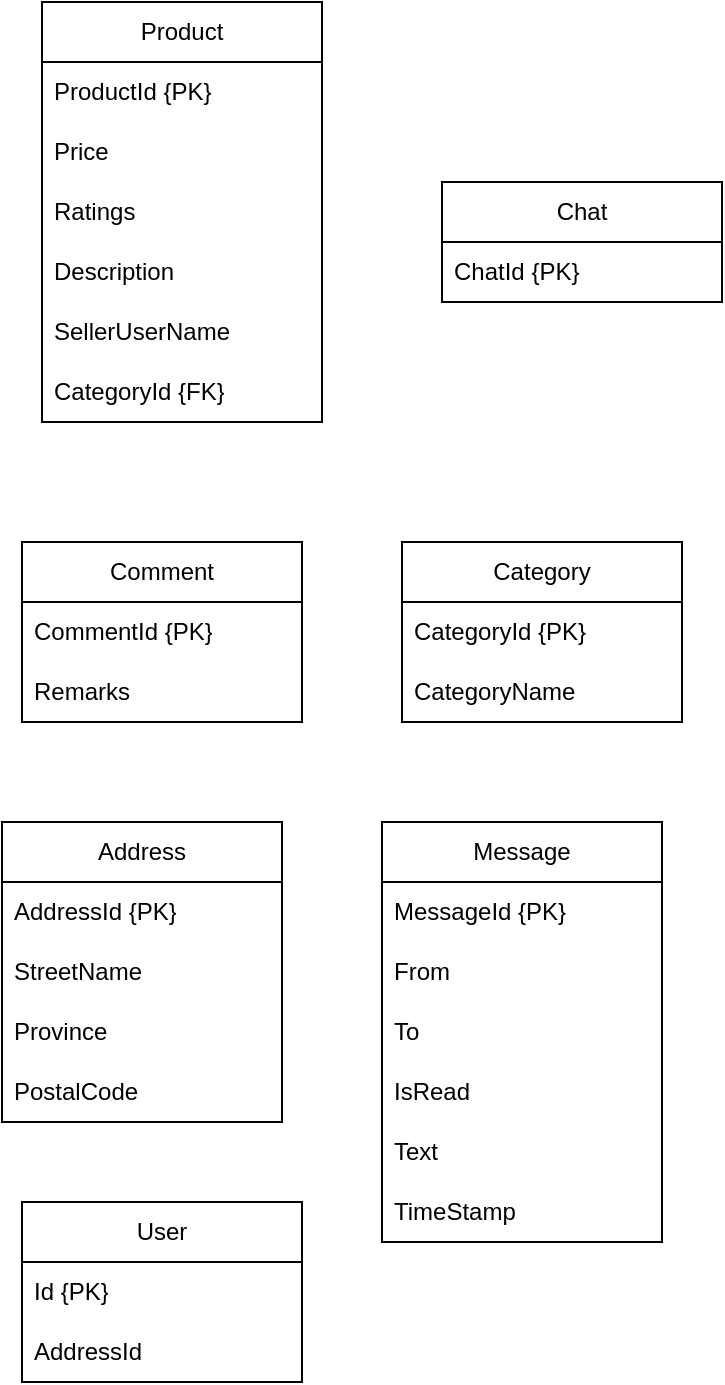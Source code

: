<mxfile version="24.6.4" type="device">
  <diagram name="Page-1" id="awvszcCyoiaaIIYue7jB">
    <mxGraphModel dx="520" dy="570" grid="1" gridSize="10" guides="1" tooltips="1" connect="1" arrows="1" fold="1" page="1" pageScale="1" pageWidth="827" pageHeight="1169" math="0" shadow="0">
      <root>
        <mxCell id="0" />
        <mxCell id="1" parent="0" />
        <mxCell id="m3iNih5AvIpFLNIZHc_x-1" value="Product" style="swimlane;fontStyle=0;childLayout=stackLayout;horizontal=1;startSize=30;horizontalStack=0;resizeParent=1;resizeParentMax=0;resizeLast=0;collapsible=1;marginBottom=0;whiteSpace=wrap;html=1;" vertex="1" parent="1">
          <mxGeometry x="50" y="70" width="140" height="210" as="geometry" />
        </mxCell>
        <mxCell id="m3iNih5AvIpFLNIZHc_x-2" value="ProductId {PK}" style="text;strokeColor=none;fillColor=none;align=left;verticalAlign=middle;spacingLeft=4;spacingRight=4;overflow=hidden;points=[[0,0.5],[1,0.5]];portConstraint=eastwest;rotatable=0;whiteSpace=wrap;html=1;" vertex="1" parent="m3iNih5AvIpFLNIZHc_x-1">
          <mxGeometry y="30" width="140" height="30" as="geometry" />
        </mxCell>
        <mxCell id="m3iNih5AvIpFLNIZHc_x-3" value="Price" style="text;strokeColor=none;fillColor=none;align=left;verticalAlign=middle;spacingLeft=4;spacingRight=4;overflow=hidden;points=[[0,0.5],[1,0.5]];portConstraint=eastwest;rotatable=0;whiteSpace=wrap;html=1;" vertex="1" parent="m3iNih5AvIpFLNIZHc_x-1">
          <mxGeometry y="60" width="140" height="30" as="geometry" />
        </mxCell>
        <mxCell id="m3iNih5AvIpFLNIZHc_x-4" value="Ratings" style="text;strokeColor=none;fillColor=none;align=left;verticalAlign=middle;spacingLeft=4;spacingRight=4;overflow=hidden;points=[[0,0.5],[1,0.5]];portConstraint=eastwest;rotatable=0;whiteSpace=wrap;html=1;" vertex="1" parent="m3iNih5AvIpFLNIZHc_x-1">
          <mxGeometry y="90" width="140" height="30" as="geometry" />
        </mxCell>
        <mxCell id="m3iNih5AvIpFLNIZHc_x-5" value="Description" style="text;strokeColor=none;fillColor=none;align=left;verticalAlign=middle;spacingLeft=4;spacingRight=4;overflow=hidden;points=[[0,0.5],[1,0.5]];portConstraint=eastwest;rotatable=0;whiteSpace=wrap;html=1;" vertex="1" parent="m3iNih5AvIpFLNIZHc_x-1">
          <mxGeometry y="120" width="140" height="30" as="geometry" />
        </mxCell>
        <mxCell id="m3iNih5AvIpFLNIZHc_x-6" value="SellerUserName" style="text;strokeColor=none;fillColor=none;align=left;verticalAlign=middle;spacingLeft=4;spacingRight=4;overflow=hidden;points=[[0,0.5],[1,0.5]];portConstraint=eastwest;rotatable=0;whiteSpace=wrap;html=1;" vertex="1" parent="m3iNih5AvIpFLNIZHc_x-1">
          <mxGeometry y="150" width="140" height="30" as="geometry" />
        </mxCell>
        <mxCell id="m3iNih5AvIpFLNIZHc_x-7" value="CategoryId {FK}" style="text;strokeColor=none;fillColor=none;align=left;verticalAlign=middle;spacingLeft=4;spacingRight=4;overflow=hidden;points=[[0,0.5],[1,0.5]];portConstraint=eastwest;rotatable=0;whiteSpace=wrap;html=1;" vertex="1" parent="m3iNih5AvIpFLNIZHc_x-1">
          <mxGeometry y="180" width="140" height="30" as="geometry" />
        </mxCell>
        <mxCell id="m3iNih5AvIpFLNIZHc_x-8" value="Comment" style="swimlane;fontStyle=0;childLayout=stackLayout;horizontal=1;startSize=30;horizontalStack=0;resizeParent=1;resizeParentMax=0;resizeLast=0;collapsible=1;marginBottom=0;whiteSpace=wrap;html=1;" vertex="1" parent="1">
          <mxGeometry x="40" y="340" width="140" height="90" as="geometry" />
        </mxCell>
        <mxCell id="m3iNih5AvIpFLNIZHc_x-9" value="CommentId {PK}" style="text;strokeColor=none;fillColor=none;align=left;verticalAlign=middle;spacingLeft=4;spacingRight=4;overflow=hidden;points=[[0,0.5],[1,0.5]];portConstraint=eastwest;rotatable=0;whiteSpace=wrap;html=1;" vertex="1" parent="m3iNih5AvIpFLNIZHc_x-8">
          <mxGeometry y="30" width="140" height="30" as="geometry" />
        </mxCell>
        <mxCell id="m3iNih5AvIpFLNIZHc_x-14" value="Remarks" style="text;strokeColor=none;fillColor=none;align=left;verticalAlign=middle;spacingLeft=4;spacingRight=4;overflow=hidden;points=[[0,0.5],[1,0.5]];portConstraint=eastwest;rotatable=0;whiteSpace=wrap;html=1;" vertex="1" parent="m3iNih5AvIpFLNIZHc_x-8">
          <mxGeometry y="60" width="140" height="30" as="geometry" />
        </mxCell>
        <mxCell id="m3iNih5AvIpFLNIZHc_x-16" value="Category" style="swimlane;fontStyle=0;childLayout=stackLayout;horizontal=1;startSize=30;horizontalStack=0;resizeParent=1;resizeParentMax=0;resizeLast=0;collapsible=1;marginBottom=0;whiteSpace=wrap;html=1;" vertex="1" parent="1">
          <mxGeometry x="230" y="340" width="140" height="90" as="geometry" />
        </mxCell>
        <mxCell id="m3iNih5AvIpFLNIZHc_x-17" value="CategoryId {PK}" style="text;strokeColor=none;fillColor=none;align=left;verticalAlign=middle;spacingLeft=4;spacingRight=4;overflow=hidden;points=[[0,0.5],[1,0.5]];portConstraint=eastwest;rotatable=0;whiteSpace=wrap;html=1;" vertex="1" parent="m3iNih5AvIpFLNIZHc_x-16">
          <mxGeometry y="30" width="140" height="30" as="geometry" />
        </mxCell>
        <mxCell id="m3iNih5AvIpFLNIZHc_x-18" value="CategoryName" style="text;strokeColor=none;fillColor=none;align=left;verticalAlign=middle;spacingLeft=4;spacingRight=4;overflow=hidden;points=[[0,0.5],[1,0.5]];portConstraint=eastwest;rotatable=0;whiteSpace=wrap;html=1;" vertex="1" parent="m3iNih5AvIpFLNIZHc_x-16">
          <mxGeometry y="60" width="140" height="30" as="geometry" />
        </mxCell>
        <mxCell id="m3iNih5AvIpFLNIZHc_x-19" value="Address" style="swimlane;fontStyle=0;childLayout=stackLayout;horizontal=1;startSize=30;horizontalStack=0;resizeParent=1;resizeParentMax=0;resizeLast=0;collapsible=1;marginBottom=0;whiteSpace=wrap;html=1;" vertex="1" parent="1">
          <mxGeometry x="30" y="480" width="140" height="150" as="geometry" />
        </mxCell>
        <mxCell id="m3iNih5AvIpFLNIZHc_x-20" value="AddressId {PK}" style="text;strokeColor=none;fillColor=none;align=left;verticalAlign=middle;spacingLeft=4;spacingRight=4;overflow=hidden;points=[[0,0.5],[1,0.5]];portConstraint=eastwest;rotatable=0;whiteSpace=wrap;html=1;" vertex="1" parent="m3iNih5AvIpFLNIZHc_x-19">
          <mxGeometry y="30" width="140" height="30" as="geometry" />
        </mxCell>
        <mxCell id="m3iNih5AvIpFLNIZHc_x-21" value="StreetName" style="text;strokeColor=none;fillColor=none;align=left;verticalAlign=middle;spacingLeft=4;spacingRight=4;overflow=hidden;points=[[0,0.5],[1,0.5]];portConstraint=eastwest;rotatable=0;whiteSpace=wrap;html=1;" vertex="1" parent="m3iNih5AvIpFLNIZHc_x-19">
          <mxGeometry y="60" width="140" height="30" as="geometry" />
        </mxCell>
        <mxCell id="m3iNih5AvIpFLNIZHc_x-22" value="Province" style="text;strokeColor=none;fillColor=none;align=left;verticalAlign=middle;spacingLeft=4;spacingRight=4;overflow=hidden;points=[[0,0.5],[1,0.5]];portConstraint=eastwest;rotatable=0;whiteSpace=wrap;html=1;" vertex="1" parent="m3iNih5AvIpFLNIZHc_x-19">
          <mxGeometry y="90" width="140" height="30" as="geometry" />
        </mxCell>
        <mxCell id="m3iNih5AvIpFLNIZHc_x-27" value="PostalCode" style="text;strokeColor=none;fillColor=none;align=left;verticalAlign=middle;spacingLeft=4;spacingRight=4;overflow=hidden;points=[[0,0.5],[1,0.5]];portConstraint=eastwest;rotatable=0;whiteSpace=wrap;html=1;" vertex="1" parent="m3iNih5AvIpFLNIZHc_x-19">
          <mxGeometry y="120" width="140" height="30" as="geometry" />
        </mxCell>
        <mxCell id="m3iNih5AvIpFLNIZHc_x-29" value="Message" style="swimlane;fontStyle=0;childLayout=stackLayout;horizontal=1;startSize=30;horizontalStack=0;resizeParent=1;resizeParentMax=0;resizeLast=0;collapsible=1;marginBottom=0;whiteSpace=wrap;html=1;" vertex="1" parent="1">
          <mxGeometry x="220" y="480" width="140" height="210" as="geometry" />
        </mxCell>
        <mxCell id="m3iNih5AvIpFLNIZHc_x-30" value="MessageId {PK}" style="text;strokeColor=none;fillColor=none;align=left;verticalAlign=middle;spacingLeft=4;spacingRight=4;overflow=hidden;points=[[0,0.5],[1,0.5]];portConstraint=eastwest;rotatable=0;whiteSpace=wrap;html=1;" vertex="1" parent="m3iNih5AvIpFLNIZHc_x-29">
          <mxGeometry y="30" width="140" height="30" as="geometry" />
        </mxCell>
        <mxCell id="m3iNih5AvIpFLNIZHc_x-31" value="From" style="text;strokeColor=none;fillColor=none;align=left;verticalAlign=middle;spacingLeft=4;spacingRight=4;overflow=hidden;points=[[0,0.5],[1,0.5]];portConstraint=eastwest;rotatable=0;whiteSpace=wrap;html=1;" vertex="1" parent="m3iNih5AvIpFLNIZHc_x-29">
          <mxGeometry y="60" width="140" height="30" as="geometry" />
        </mxCell>
        <mxCell id="m3iNih5AvIpFLNIZHc_x-32" value="To" style="text;strokeColor=none;fillColor=none;align=left;verticalAlign=middle;spacingLeft=4;spacingRight=4;overflow=hidden;points=[[0,0.5],[1,0.5]];portConstraint=eastwest;rotatable=0;whiteSpace=wrap;html=1;" vertex="1" parent="m3iNih5AvIpFLNIZHc_x-29">
          <mxGeometry y="90" width="140" height="30" as="geometry" />
        </mxCell>
        <mxCell id="m3iNih5AvIpFLNIZHc_x-33" value="IsRead" style="text;strokeColor=none;fillColor=none;align=left;verticalAlign=middle;spacingLeft=4;spacingRight=4;overflow=hidden;points=[[0,0.5],[1,0.5]];portConstraint=eastwest;rotatable=0;whiteSpace=wrap;html=1;" vertex="1" parent="m3iNih5AvIpFLNIZHc_x-29">
          <mxGeometry y="120" width="140" height="30" as="geometry" />
        </mxCell>
        <mxCell id="m3iNih5AvIpFLNIZHc_x-34" value="Text" style="text;strokeColor=none;fillColor=none;align=left;verticalAlign=middle;spacingLeft=4;spacingRight=4;overflow=hidden;points=[[0,0.5],[1,0.5]];portConstraint=eastwest;rotatable=0;whiteSpace=wrap;html=1;" vertex="1" parent="m3iNih5AvIpFLNIZHc_x-29">
          <mxGeometry y="150" width="140" height="30" as="geometry" />
        </mxCell>
        <mxCell id="m3iNih5AvIpFLNIZHc_x-35" value="TimeStamp" style="text;strokeColor=none;fillColor=none;align=left;verticalAlign=middle;spacingLeft=4;spacingRight=4;overflow=hidden;points=[[0,0.5],[1,0.5]];portConstraint=eastwest;rotatable=0;whiteSpace=wrap;html=1;" vertex="1" parent="m3iNih5AvIpFLNIZHc_x-29">
          <mxGeometry y="180" width="140" height="30" as="geometry" />
        </mxCell>
        <mxCell id="m3iNih5AvIpFLNIZHc_x-36" value="Chat" style="swimlane;fontStyle=0;childLayout=stackLayout;horizontal=1;startSize=30;horizontalStack=0;resizeParent=1;resizeParentMax=0;resizeLast=0;collapsible=1;marginBottom=0;whiteSpace=wrap;html=1;" vertex="1" parent="1">
          <mxGeometry x="250" y="160" width="140" height="60" as="geometry" />
        </mxCell>
        <mxCell id="m3iNih5AvIpFLNIZHc_x-37" value="ChatId {PK}" style="text;strokeColor=none;fillColor=none;align=left;verticalAlign=middle;spacingLeft=4;spacingRight=4;overflow=hidden;points=[[0,0.5],[1,0.5]];portConstraint=eastwest;rotatable=0;whiteSpace=wrap;html=1;" vertex="1" parent="m3iNih5AvIpFLNIZHc_x-36">
          <mxGeometry y="30" width="140" height="30" as="geometry" />
        </mxCell>
        <mxCell id="m3iNih5AvIpFLNIZHc_x-39" value="User" style="swimlane;fontStyle=0;childLayout=stackLayout;horizontal=1;startSize=30;horizontalStack=0;resizeParent=1;resizeParentMax=0;resizeLast=0;collapsible=1;marginBottom=0;whiteSpace=wrap;html=1;" vertex="1" parent="1">
          <mxGeometry x="40" y="670" width="140" height="90" as="geometry" />
        </mxCell>
        <mxCell id="m3iNih5AvIpFLNIZHc_x-40" value="Id {PK}" style="text;strokeColor=none;fillColor=none;align=left;verticalAlign=middle;spacingLeft=4;spacingRight=4;overflow=hidden;points=[[0,0.5],[1,0.5]];portConstraint=eastwest;rotatable=0;whiteSpace=wrap;html=1;" vertex="1" parent="m3iNih5AvIpFLNIZHc_x-39">
          <mxGeometry y="30" width="140" height="30" as="geometry" />
        </mxCell>
        <mxCell id="m3iNih5AvIpFLNIZHc_x-41" value="AddressId" style="text;strokeColor=none;fillColor=none;align=left;verticalAlign=middle;spacingLeft=4;spacingRight=4;overflow=hidden;points=[[0,0.5],[1,0.5]];portConstraint=eastwest;rotatable=0;whiteSpace=wrap;html=1;" vertex="1" parent="m3iNih5AvIpFLNIZHc_x-39">
          <mxGeometry y="60" width="140" height="30" as="geometry" />
        </mxCell>
      </root>
    </mxGraphModel>
  </diagram>
</mxfile>
